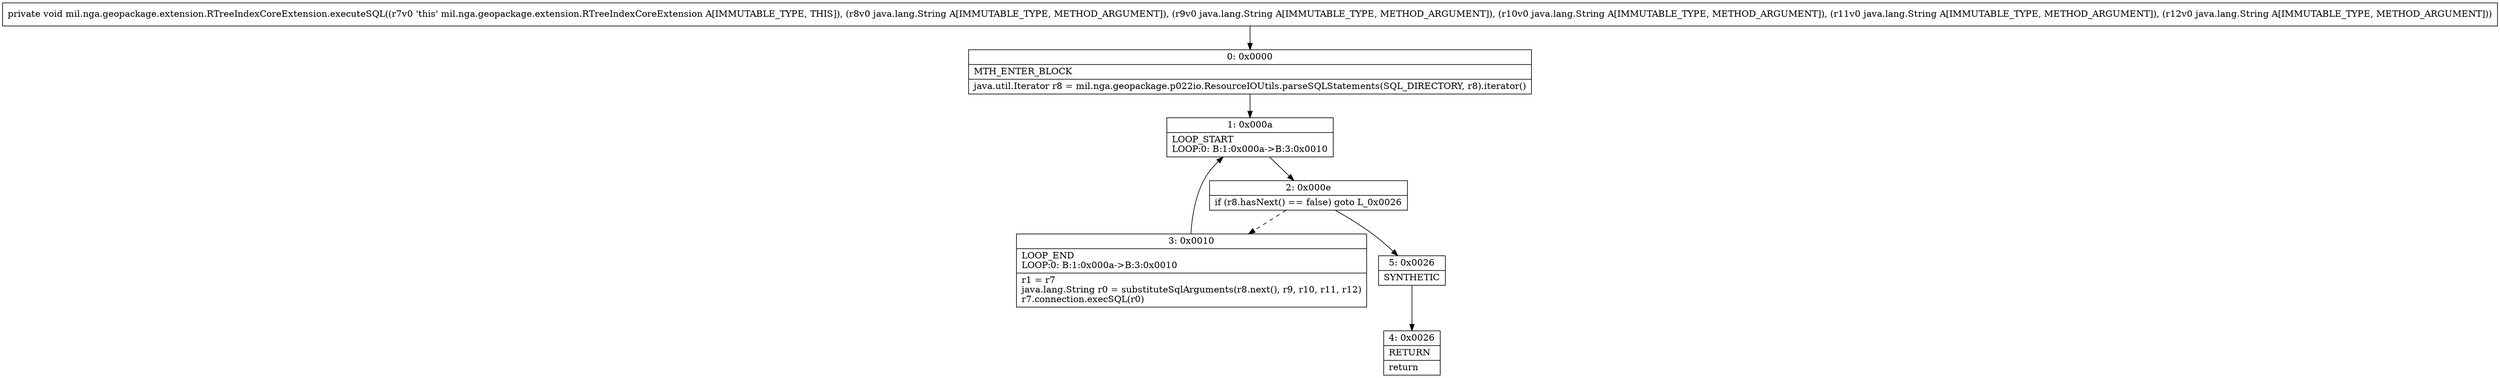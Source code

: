 digraph "CFG formil.nga.geopackage.extension.RTreeIndexCoreExtension.executeSQL(Ljava\/lang\/String;Ljava\/lang\/String;Ljava\/lang\/String;Ljava\/lang\/String;Ljava\/lang\/String;)V" {
Node_0 [shape=record,label="{0\:\ 0x0000|MTH_ENTER_BLOCK\l|java.util.Iterator r8 = mil.nga.geopackage.p022io.ResourceIOUtils.parseSQLStatements(SQL_DIRECTORY, r8).iterator()\l}"];
Node_1 [shape=record,label="{1\:\ 0x000a|LOOP_START\lLOOP:0: B:1:0x000a\-\>B:3:0x0010\l}"];
Node_2 [shape=record,label="{2\:\ 0x000e|if (r8.hasNext() == false) goto L_0x0026\l}"];
Node_3 [shape=record,label="{3\:\ 0x0010|LOOP_END\lLOOP:0: B:1:0x000a\-\>B:3:0x0010\l|r1 = r7\ljava.lang.String r0 = substituteSqlArguments(r8.next(), r9, r10, r11, r12)\lr7.connection.execSQL(r0)\l}"];
Node_4 [shape=record,label="{4\:\ 0x0026|RETURN\l|return\l}"];
Node_5 [shape=record,label="{5\:\ 0x0026|SYNTHETIC\l}"];
MethodNode[shape=record,label="{private void mil.nga.geopackage.extension.RTreeIndexCoreExtension.executeSQL((r7v0 'this' mil.nga.geopackage.extension.RTreeIndexCoreExtension A[IMMUTABLE_TYPE, THIS]), (r8v0 java.lang.String A[IMMUTABLE_TYPE, METHOD_ARGUMENT]), (r9v0 java.lang.String A[IMMUTABLE_TYPE, METHOD_ARGUMENT]), (r10v0 java.lang.String A[IMMUTABLE_TYPE, METHOD_ARGUMENT]), (r11v0 java.lang.String A[IMMUTABLE_TYPE, METHOD_ARGUMENT]), (r12v0 java.lang.String A[IMMUTABLE_TYPE, METHOD_ARGUMENT])) }"];
MethodNode -> Node_0;
Node_0 -> Node_1;
Node_1 -> Node_2;
Node_2 -> Node_3[style=dashed];
Node_2 -> Node_5;
Node_3 -> Node_1;
Node_5 -> Node_4;
}

